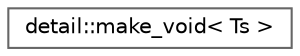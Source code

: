 digraph "Gráfico de jerarquía de clases"
{
 // LATEX_PDF_SIZE
  bgcolor="transparent";
  edge [fontname=Helvetica,fontsize=10,labelfontname=Helvetica,labelfontsize=10];
  node [fontname=Helvetica,fontsize=10,shape=box,height=0.2,width=0.4];
  rankdir="LR";
  Node0 [id="Node000000",label="detail::make_void\< Ts \>",height=0.2,width=0.4,color="grey40", fillcolor="white", style="filled",URL="$structdetail_1_1make__void.html",tooltip=" "];
}
